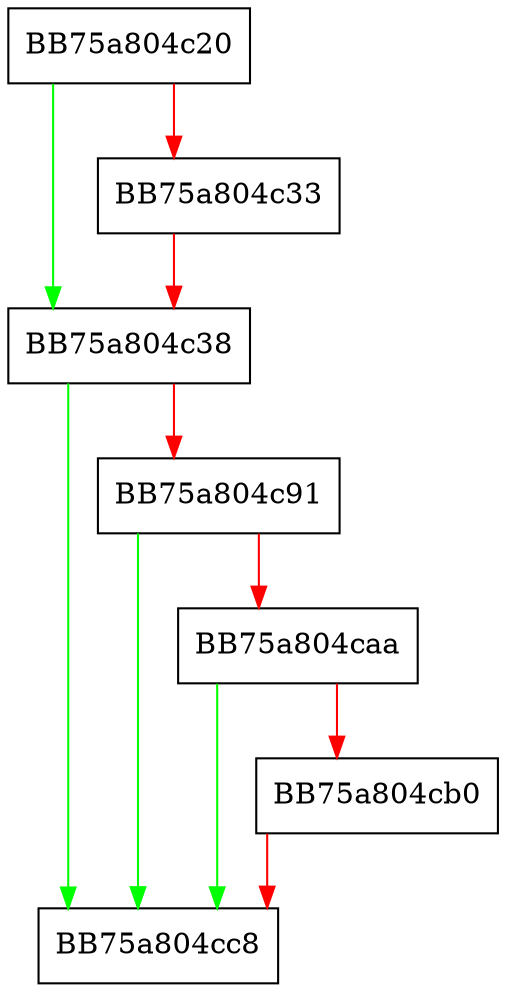 digraph FindClose {
  node [shape="box"];
  graph [splines=ortho];
  BB75a804c20 -> BB75a804c38 [color="green"];
  BB75a804c20 -> BB75a804c33 [color="red"];
  BB75a804c33 -> BB75a804c38 [color="red"];
  BB75a804c38 -> BB75a804cc8 [color="green"];
  BB75a804c38 -> BB75a804c91 [color="red"];
  BB75a804c91 -> BB75a804cc8 [color="green"];
  BB75a804c91 -> BB75a804caa [color="red"];
  BB75a804caa -> BB75a804cc8 [color="green"];
  BB75a804caa -> BB75a804cb0 [color="red"];
  BB75a804cb0 -> BB75a804cc8 [color="red"];
}